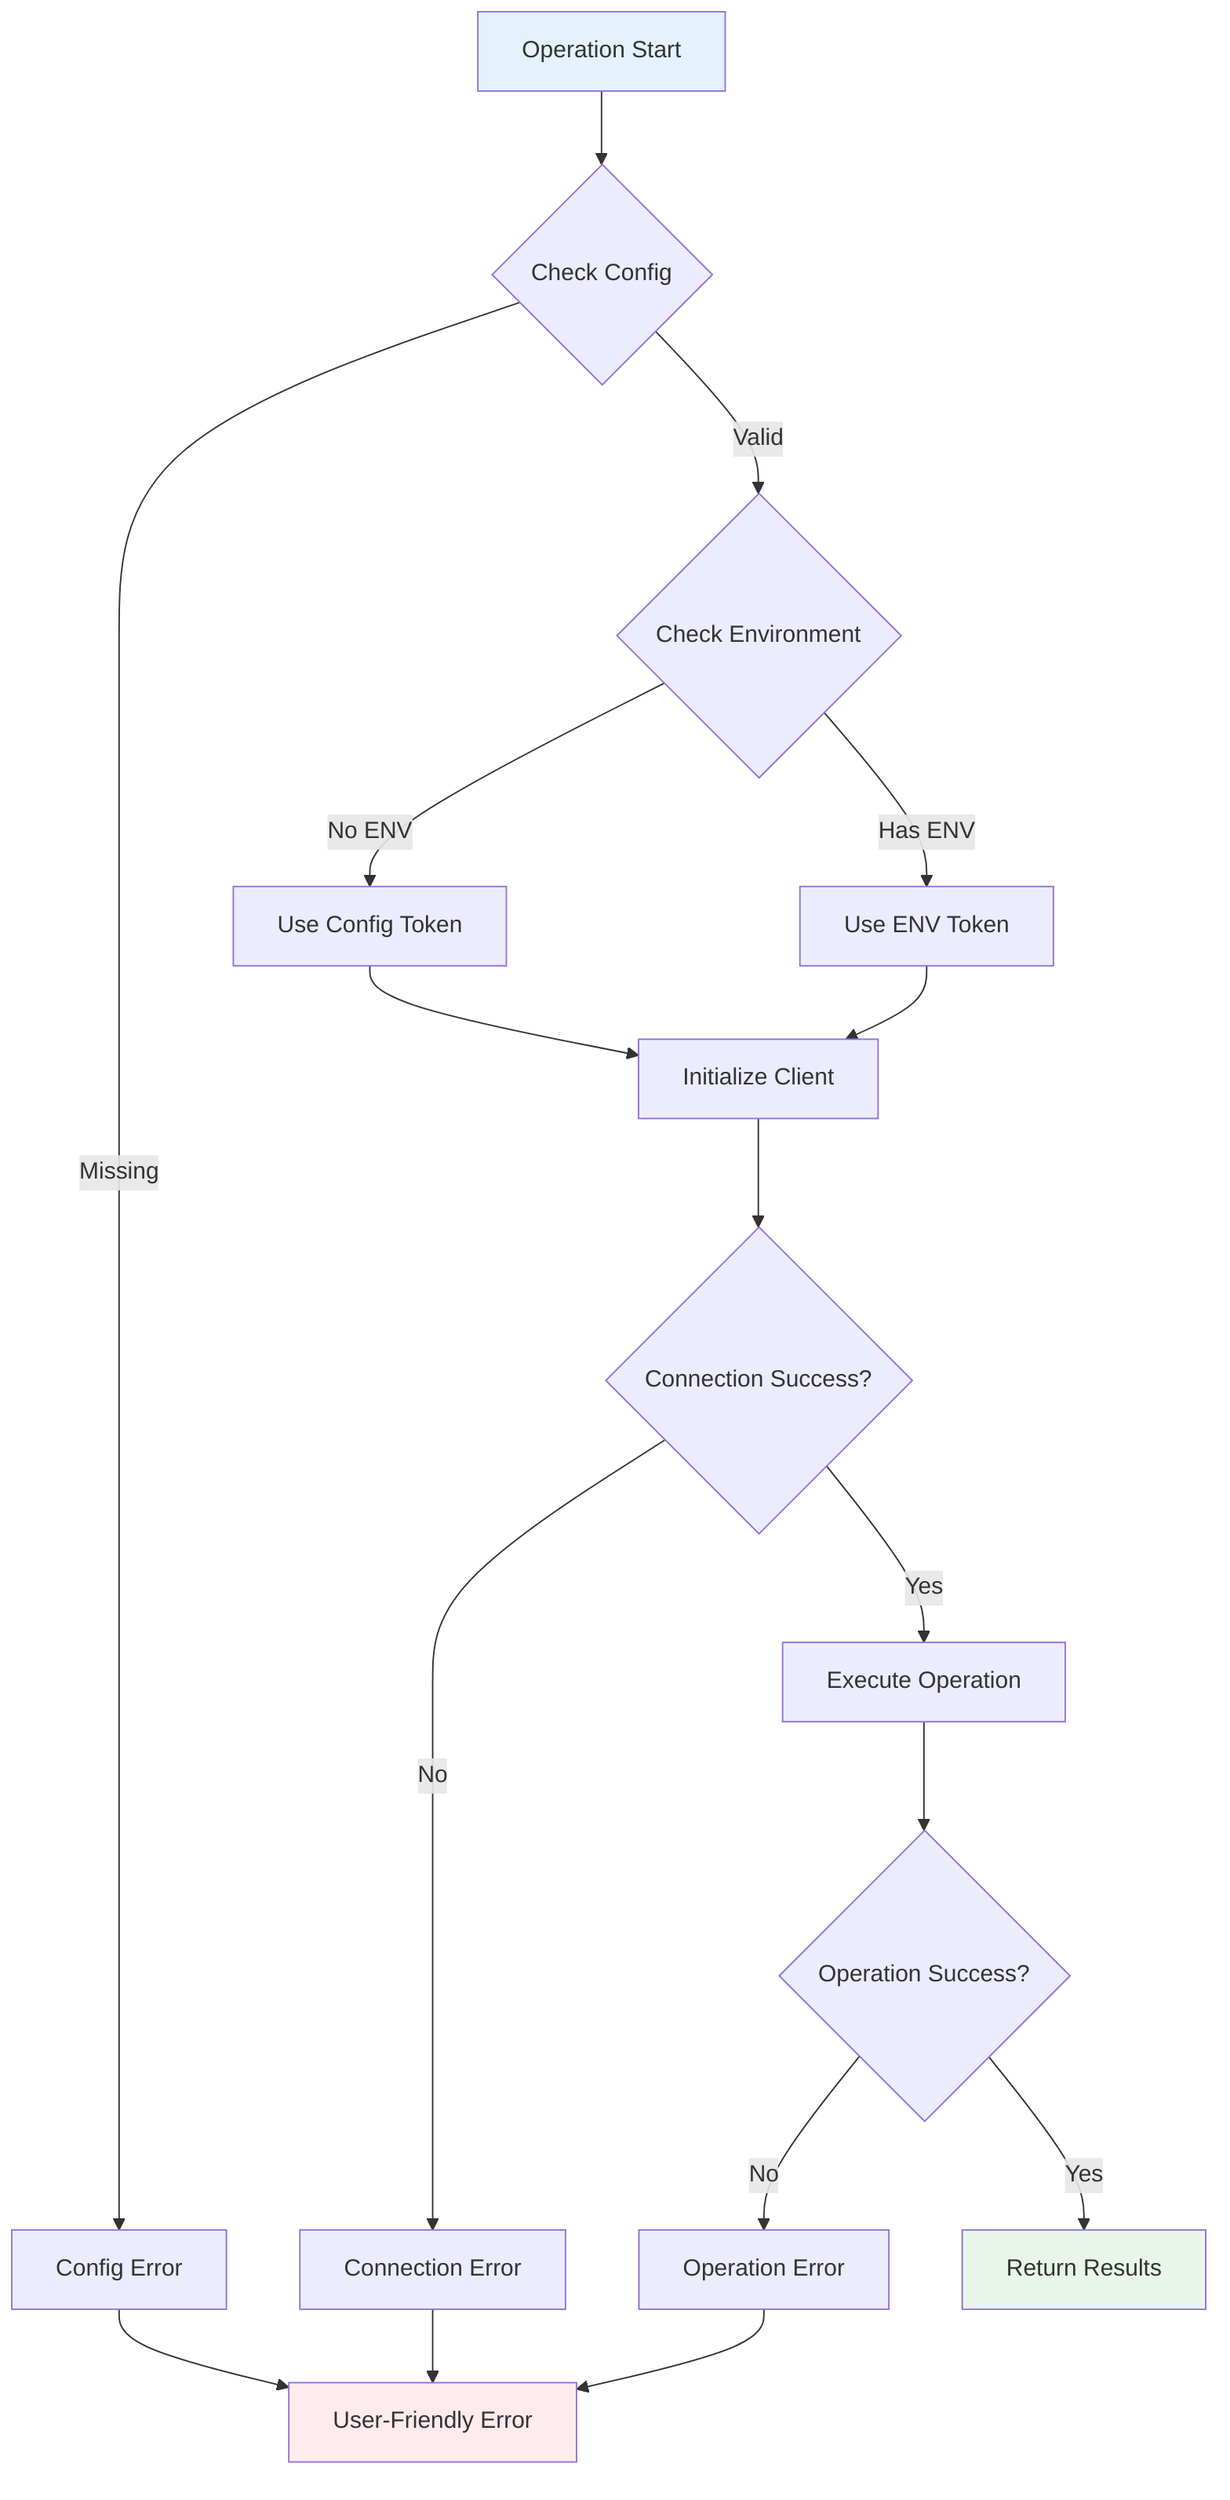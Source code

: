 flowchart TD
    A[Operation Start] --> B{Check Config}
    B -->|Missing| C[Config Error]
    B -->|Valid| D{Check Environment}
    
    D -->|No ENV| E[Use Config Token]
    D -->|Has ENV| F[Use ENV Token]
    
    E --> G[Initialize Client]
    F --> G
    
    G --> H{Connection Success?}
    H -->|No| I[Connection Error]
    H -->|Yes| J[Execute Operation]
    
    J --> K{Operation Success?}
    K -->|No| L[Operation Error]
    K -->|Yes| M[Return Results]
    
    C --> N[User-Friendly Error]
    I --> N
    L --> N
    
    style A fill:#e3f2fd
    style M fill:#e8f5e8
    style N fill:#ffebee